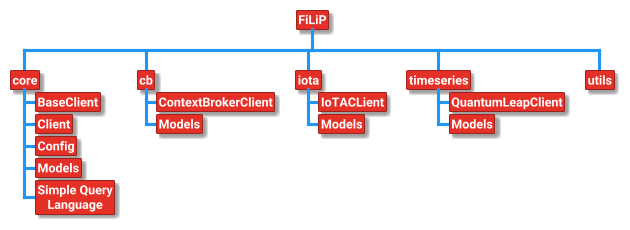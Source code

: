 @startwbs
!theme materia
skinparam BackgroundColor white
<style>
node {
    Padding 2
    Margin 3
    HorizontalAlignment center
    LineColor #9B231E
    LineThickness 1.0
    BackgroundColor #E53027
    FontColor white
    FontName Roboto
    FontStyle bold
    RoundCorner 2
    MaximumWidth 100
}
</style>

* FiLiP
** core
*** BaseClient
*** Client
*** Config
*** Models
*** Simple Query Language
** cb
*** ContextBrokerClient
*** Models
** iota
*** IoTACLient
*** Models
** timeseries
*** QuantumLeapClient
*** Models
** utils


@endwbs